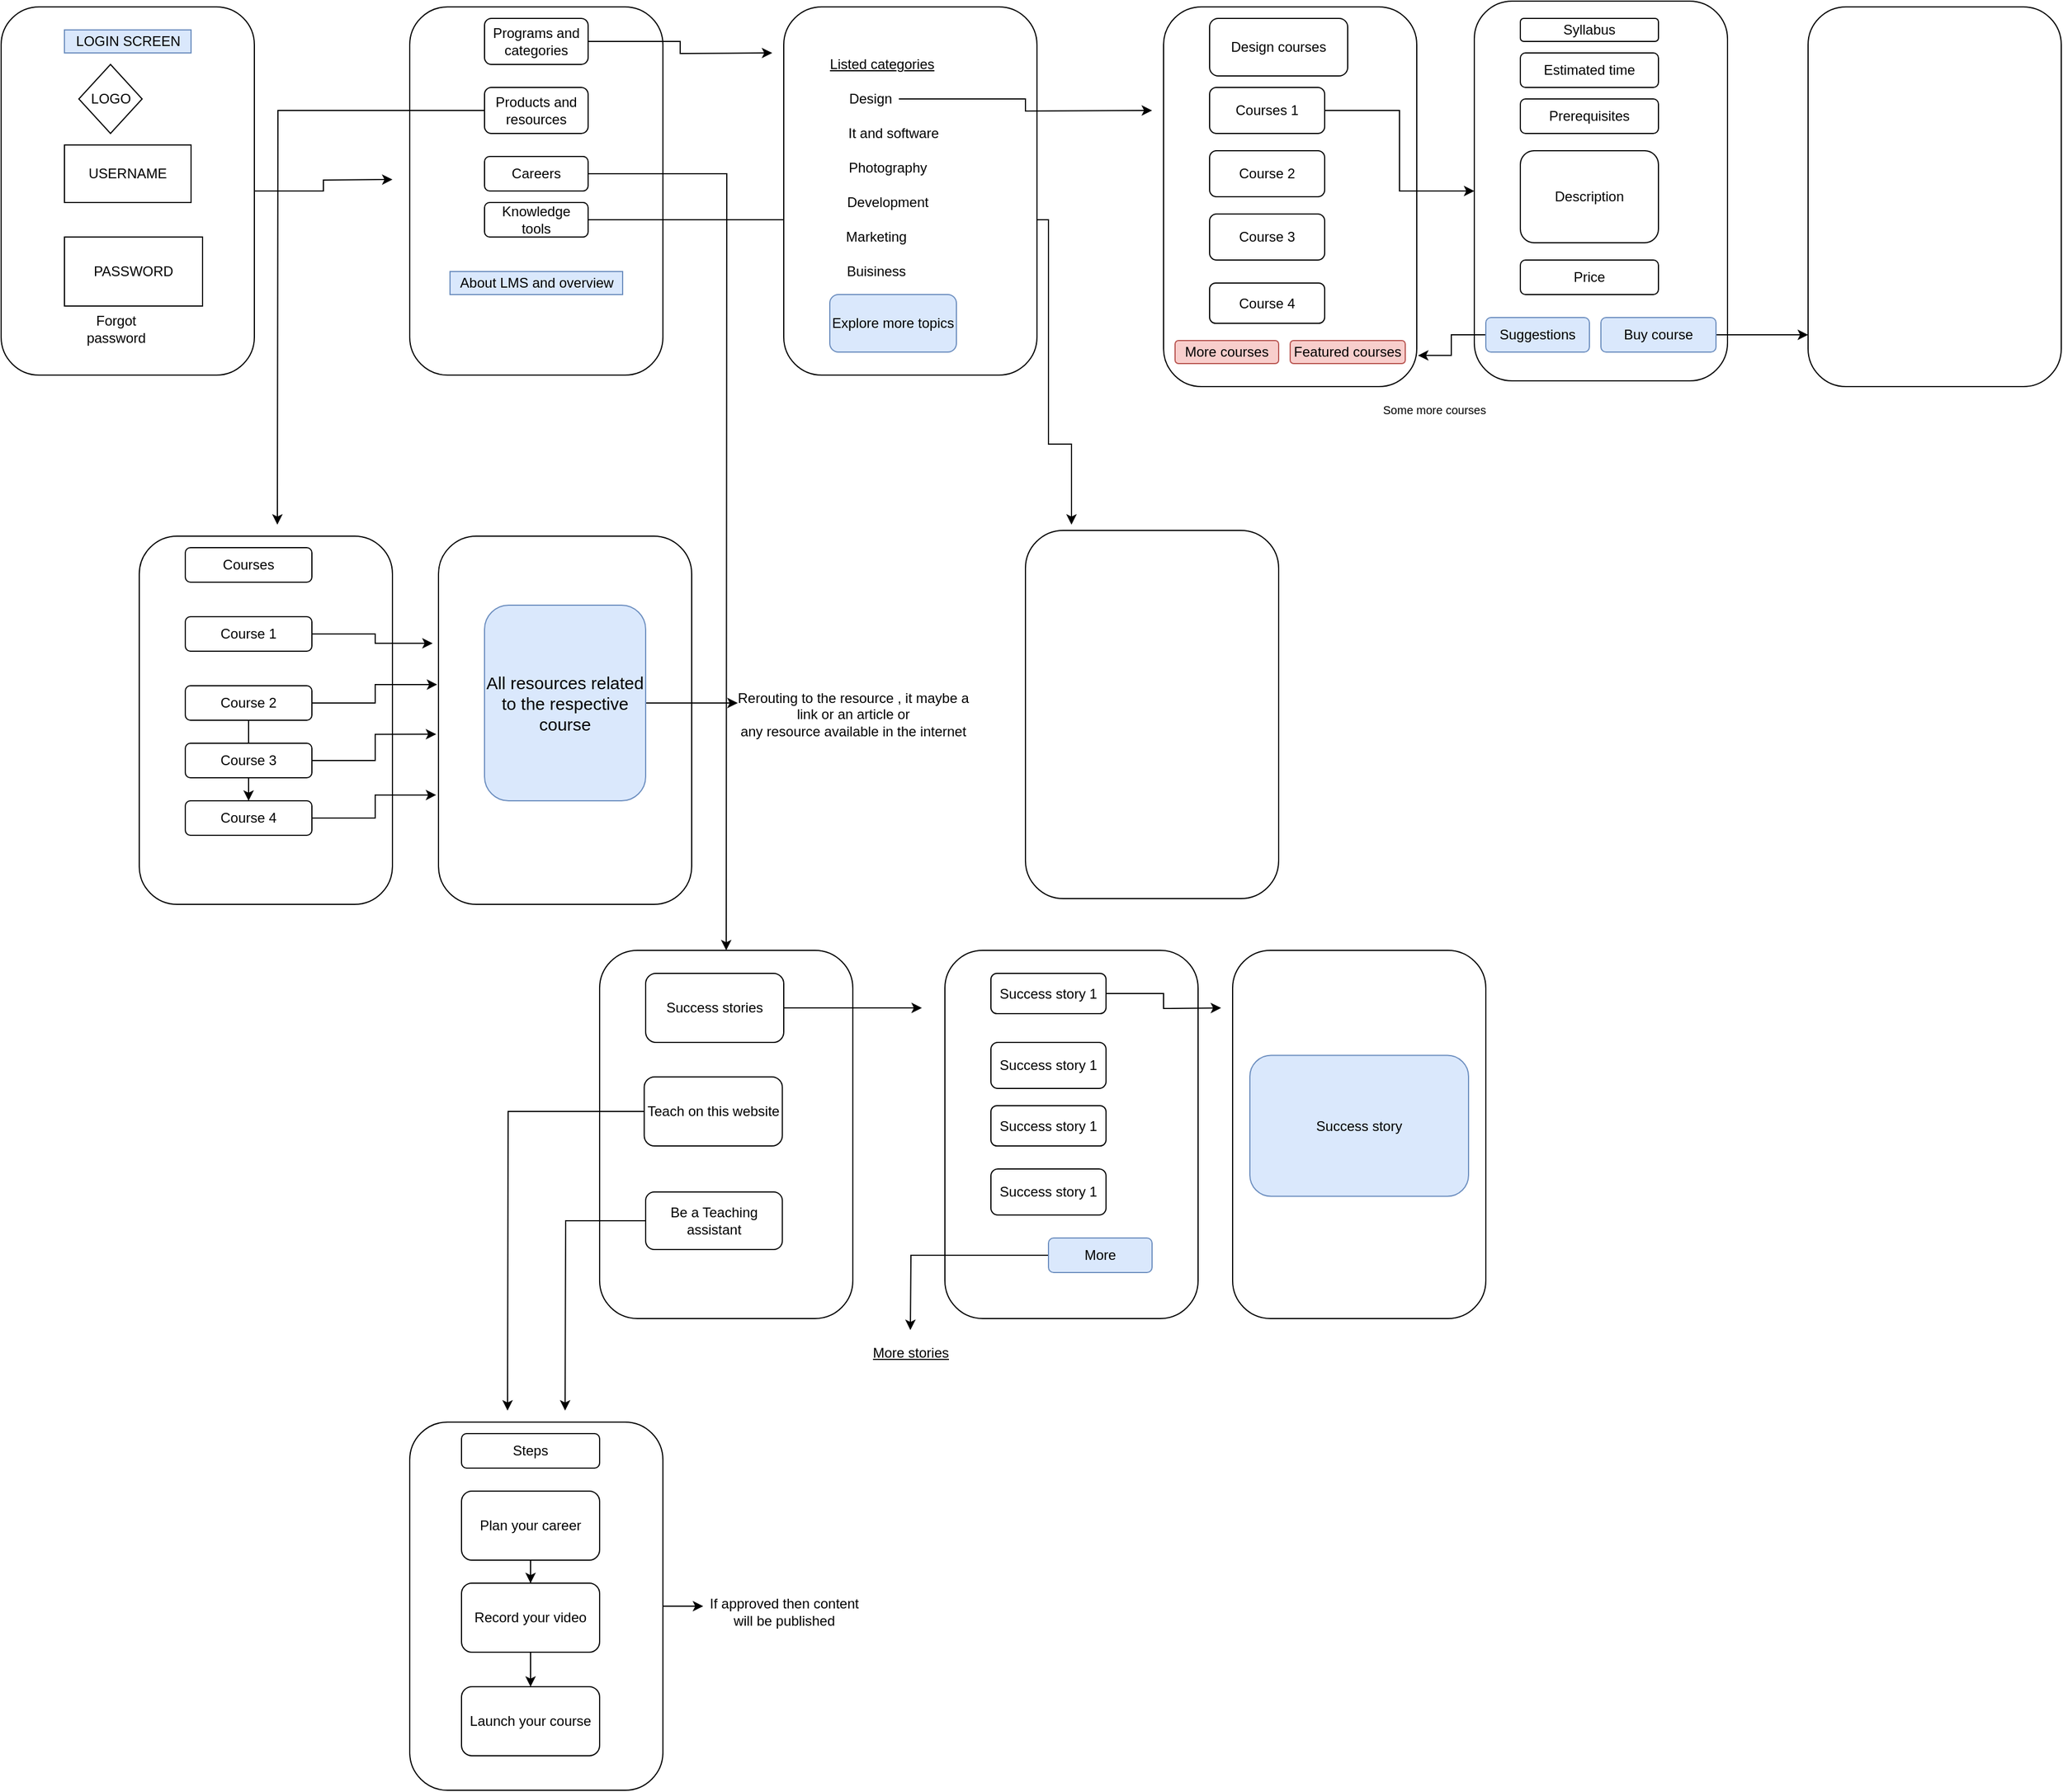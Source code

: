 <mxfile version="14.9.0" type="github" pages="2">
  <diagram id="VlTf07lFDyA_yYvmMkcF" name="Page-1">
    <mxGraphModel dx="1350" dy="748" grid="1" gridSize="10" guides="1" tooltips="1" connect="1" arrows="1" fold="1" page="1" pageScale="1" pageWidth="850" pageHeight="1100" math="0" shadow="0">
      <root>
        <mxCell id="0" />
        <mxCell id="1" parent="0" />
        <mxCell id="n2rtLvzGuDE1svgdu1uu-47" style="edgeStyle=orthogonalEdgeStyle;rounded=0;orthogonalLoop=1;jettySize=auto;html=1;" edge="1" parent="1" source="RYVmkAoyGklE7ptQfgUE-4">
          <mxGeometry relative="1" as="geometry">
            <mxPoint x="420" y="250" as="targetPoint" />
          </mxGeometry>
        </mxCell>
        <mxCell id="RYVmkAoyGklE7ptQfgUE-4" value="" style="rounded=1;whiteSpace=wrap;html=1;" vertex="1" parent="1">
          <mxGeometry x="80" y="100" width="220" height="320" as="geometry" />
        </mxCell>
        <mxCell id="RYVmkAoyGklE7ptQfgUE-7" value="LOGIN SCREEN" style="text;html=1;align=center;verticalAlign=middle;resizable=0;points=[];autosize=1;strokeColor=#6c8ebf;fillColor=#dae8fc;" vertex="1" parent="1">
          <mxGeometry x="135" y="120" width="110" height="20" as="geometry" />
        </mxCell>
        <mxCell id="RYVmkAoyGklE7ptQfgUE-9" value="LOGO" style="rhombus;whiteSpace=wrap;html=1;" vertex="1" parent="1">
          <mxGeometry x="147.5" y="150" width="55" height="60" as="geometry" />
        </mxCell>
        <mxCell id="RYVmkAoyGklE7ptQfgUE-10" value="USERNAME" style="whiteSpace=wrap;html=1;" vertex="1" parent="1">
          <mxGeometry x="135" y="220" width="110" height="50" as="geometry" />
        </mxCell>
        <mxCell id="RYVmkAoyGklE7ptQfgUE-11" value="PASSWORD" style="rounded=0;whiteSpace=wrap;html=1;" vertex="1" parent="1">
          <mxGeometry x="135" y="300" width="120" height="60" as="geometry" />
        </mxCell>
        <mxCell id="RYVmkAoyGklE7ptQfgUE-12" value="Forgot password" style="text;html=1;strokeColor=none;fillColor=none;align=center;verticalAlign=middle;whiteSpace=wrap;rounded=0;" vertex="1" parent="1">
          <mxGeometry x="160" y="370" width="40" height="20" as="geometry" />
        </mxCell>
        <mxCell id="RYVmkAoyGklE7ptQfgUE-13" value="" style="rounded=1;whiteSpace=wrap;html=1;" vertex="1" parent="1">
          <mxGeometry x="360" y="110" width="10" as="geometry" />
        </mxCell>
        <mxCell id="RYVmkAoyGklE7ptQfgUE-14" value="" style="rounded=1;whiteSpace=wrap;html=1;" vertex="1" parent="1">
          <mxGeometry x="370" y="120" width="10" as="geometry" />
        </mxCell>
        <mxCell id="RYVmkAoyGklE7ptQfgUE-15" value="" style="rounded=1;whiteSpace=wrap;html=1;" vertex="1" parent="1">
          <mxGeometry x="435" y="100" width="220" height="320" as="geometry" />
        </mxCell>
        <mxCell id="n2rtLvzGuDE1svgdu1uu-48" style="edgeStyle=orthogonalEdgeStyle;rounded=0;orthogonalLoop=1;jettySize=auto;html=1;" edge="1" parent="1" source="n2rtLvzGuDE1svgdu1uu-3">
          <mxGeometry relative="1" as="geometry">
            <mxPoint x="750" y="140" as="targetPoint" />
          </mxGeometry>
        </mxCell>
        <mxCell id="n2rtLvzGuDE1svgdu1uu-3" value="Programs and categories" style="rounded=1;whiteSpace=wrap;html=1;" vertex="1" parent="1">
          <mxGeometry x="500" y="110" width="90" height="40" as="geometry" />
        </mxCell>
        <mxCell id="n2rtLvzGuDE1svgdu1uu-49" style="edgeStyle=orthogonalEdgeStyle;rounded=0;orthogonalLoop=1;jettySize=auto;html=1;" edge="1" parent="1" source="n2rtLvzGuDE1svgdu1uu-4">
          <mxGeometry relative="1" as="geometry">
            <mxPoint x="320" y="550" as="targetPoint" />
          </mxGeometry>
        </mxCell>
        <mxCell id="n2rtLvzGuDE1svgdu1uu-4" value="Products and resources" style="rounded=1;whiteSpace=wrap;html=1;" vertex="1" parent="1">
          <mxGeometry x="500" y="170" width="90" height="40" as="geometry" />
        </mxCell>
        <mxCell id="n2rtLvzGuDE1svgdu1uu-67" style="edgeStyle=orthogonalEdgeStyle;rounded=0;orthogonalLoop=1;jettySize=auto;html=1;" edge="1" parent="1" source="n2rtLvzGuDE1svgdu1uu-5">
          <mxGeometry relative="1" as="geometry">
            <mxPoint x="710" y="920" as="targetPoint" />
          </mxGeometry>
        </mxCell>
        <mxCell id="n2rtLvzGuDE1svgdu1uu-5" value="Careers" style="rounded=1;whiteSpace=wrap;html=1;" vertex="1" parent="1">
          <mxGeometry x="500" y="230" width="90" height="30" as="geometry" />
        </mxCell>
        <mxCell id="n2rtLvzGuDE1svgdu1uu-108" style="edgeStyle=orthogonalEdgeStyle;rounded=0;orthogonalLoop=1;jettySize=auto;html=1;" edge="1" parent="1" source="n2rtLvzGuDE1svgdu1uu-6">
          <mxGeometry relative="1" as="geometry">
            <mxPoint x="1010" y="550" as="targetPoint" />
            <Array as="points">
              <mxPoint x="990" y="285" />
              <mxPoint x="990" y="480" />
            </Array>
          </mxGeometry>
        </mxCell>
        <mxCell id="n2rtLvzGuDE1svgdu1uu-6" value="Knowledge tools" style="rounded=1;whiteSpace=wrap;html=1;" vertex="1" parent="1">
          <mxGeometry x="500" y="270" width="90" height="30" as="geometry" />
        </mxCell>
        <mxCell id="n2rtLvzGuDE1svgdu1uu-8" value="About LMS and overview" style="text;html=1;align=center;verticalAlign=middle;resizable=0;points=[];autosize=1;strokeColor=#6c8ebf;fillColor=#dae8fc;" vertex="1" parent="1">
          <mxGeometry x="470" y="330" width="150" height="20" as="geometry" />
        </mxCell>
        <mxCell id="n2rtLvzGuDE1svgdu1uu-10" value="" style="rounded=1;whiteSpace=wrap;html=1;" vertex="1" parent="1">
          <mxGeometry x="760" y="100" width="220" height="320" as="geometry" />
        </mxCell>
        <mxCell id="n2rtLvzGuDE1svgdu1uu-11" value="&lt;u&gt;Listed categories&lt;/u&gt;" style="text;html=1;align=center;verticalAlign=middle;resizable=0;points=[];autosize=1;strokeColor=none;" vertex="1" parent="1">
          <mxGeometry x="790" y="140" width="110" height="20" as="geometry" />
        </mxCell>
        <mxCell id="n2rtLvzGuDE1svgdu1uu-23" style="edgeStyle=orthogonalEdgeStyle;rounded=0;orthogonalLoop=1;jettySize=auto;html=1;" edge="1" parent="1" source="n2rtLvzGuDE1svgdu1uu-12">
          <mxGeometry relative="1" as="geometry">
            <mxPoint x="1080" y="190" as="targetPoint" />
          </mxGeometry>
        </mxCell>
        <mxCell id="n2rtLvzGuDE1svgdu1uu-12" value="Design" style="text;html=1;align=center;verticalAlign=middle;resizable=0;points=[];autosize=1;strokeColor=none;" vertex="1" parent="1">
          <mxGeometry x="810" y="170" width="50" height="20" as="geometry" />
        </mxCell>
        <mxCell id="n2rtLvzGuDE1svgdu1uu-14" value="It and software" style="text;html=1;align=center;verticalAlign=middle;resizable=0;points=[];autosize=1;strokeColor=none;" vertex="1" parent="1">
          <mxGeometry x="810" y="200" width="90" height="20" as="geometry" />
        </mxCell>
        <mxCell id="n2rtLvzGuDE1svgdu1uu-15" value="Marketing" style="text;html=1;align=center;verticalAlign=middle;resizable=0;points=[];autosize=1;strokeColor=none;" vertex="1" parent="1">
          <mxGeometry x="805" y="290" width="70" height="20" as="geometry" />
        </mxCell>
        <mxCell id="n2rtLvzGuDE1svgdu1uu-16" value="Development" style="text;html=1;align=center;verticalAlign=middle;resizable=0;points=[];autosize=1;strokeColor=none;" vertex="1" parent="1">
          <mxGeometry x="805" y="260" width="90" height="20" as="geometry" />
        </mxCell>
        <mxCell id="n2rtLvzGuDE1svgdu1uu-17" value="Buisiness" style="text;html=1;align=center;verticalAlign=middle;resizable=0;points=[];autosize=1;strokeColor=none;" vertex="1" parent="1">
          <mxGeometry x="805" y="320" width="70" height="20" as="geometry" />
        </mxCell>
        <mxCell id="n2rtLvzGuDE1svgdu1uu-18" value="Photography" style="text;html=1;align=center;verticalAlign=middle;resizable=0;points=[];autosize=1;strokeColor=none;" vertex="1" parent="1">
          <mxGeometry x="810" y="230" width="80" height="20" as="geometry" />
        </mxCell>
        <mxCell id="n2rtLvzGuDE1svgdu1uu-21" value="Explore more topics" style="rounded=1;whiteSpace=wrap;html=1;fillColor=#dae8fc;strokeColor=#6c8ebf;" vertex="1" parent="1">
          <mxGeometry x="800" y="350" width="110" height="50" as="geometry" />
        </mxCell>
        <mxCell id="n2rtLvzGuDE1svgdu1uu-22" value="" style="rounded=1;whiteSpace=wrap;html=1;" vertex="1" parent="1">
          <mxGeometry x="1090" y="100" width="220" height="330" as="geometry" />
        </mxCell>
        <mxCell id="n2rtLvzGuDE1svgdu1uu-24" value="Design courses" style="rounded=1;whiteSpace=wrap;html=1;" vertex="1" parent="1">
          <mxGeometry x="1130" y="110" width="120" height="50" as="geometry" />
        </mxCell>
        <mxCell id="n2rtLvzGuDE1svgdu1uu-32" style="edgeStyle=orthogonalEdgeStyle;rounded=0;orthogonalLoop=1;jettySize=auto;html=1;" edge="1" parent="1" source="n2rtLvzGuDE1svgdu1uu-25" target="n2rtLvzGuDE1svgdu1uu-33">
          <mxGeometry relative="1" as="geometry">
            <mxPoint x="1360" y="190" as="targetPoint" />
          </mxGeometry>
        </mxCell>
        <mxCell id="n2rtLvzGuDE1svgdu1uu-25" value="Courses 1" style="rounded=1;whiteSpace=wrap;html=1;" vertex="1" parent="1">
          <mxGeometry x="1130" y="170" width="100" height="40" as="geometry" />
        </mxCell>
        <mxCell id="n2rtLvzGuDE1svgdu1uu-26" value="Course 2" style="rounded=1;whiteSpace=wrap;html=1;" vertex="1" parent="1">
          <mxGeometry x="1130" y="225" width="100" height="40" as="geometry" />
        </mxCell>
        <mxCell id="n2rtLvzGuDE1svgdu1uu-27" value="Course 3" style="rounded=1;whiteSpace=wrap;html=1;" vertex="1" parent="1">
          <mxGeometry x="1130" y="280" width="100" height="40" as="geometry" />
        </mxCell>
        <mxCell id="n2rtLvzGuDE1svgdu1uu-28" value="Course 4" style="rounded=1;whiteSpace=wrap;html=1;" vertex="1" parent="1">
          <mxGeometry x="1130" y="340" width="100" height="35" as="geometry" />
        </mxCell>
        <mxCell id="n2rtLvzGuDE1svgdu1uu-29" value="More courses" style="rounded=1;whiteSpace=wrap;html=1;fillColor=#f8cecc;strokeColor=#b85450;" vertex="1" parent="1">
          <mxGeometry x="1100" y="390" width="90" height="20" as="geometry" />
        </mxCell>
        <mxCell id="n2rtLvzGuDE1svgdu1uu-30" value="Featured courses" style="rounded=1;whiteSpace=wrap;html=1;fillColor=#f8cecc;strokeColor=#b85450;" vertex="1" parent="1">
          <mxGeometry x="1200" y="390" width="100" height="20" as="geometry" />
        </mxCell>
        <mxCell id="n2rtLvzGuDE1svgdu1uu-33" value="" style="rounded=1;whiteSpace=wrap;html=1;" vertex="1" parent="1">
          <mxGeometry x="1360" y="95" width="220" height="330" as="geometry" />
        </mxCell>
        <mxCell id="n2rtLvzGuDE1svgdu1uu-35" value="Syllabus" style="rounded=1;whiteSpace=wrap;html=1;" vertex="1" parent="1">
          <mxGeometry x="1400" y="110" width="120" height="20" as="geometry" />
        </mxCell>
        <mxCell id="n2rtLvzGuDE1svgdu1uu-36" value="Estimated time" style="rounded=1;whiteSpace=wrap;html=1;" vertex="1" parent="1">
          <mxGeometry x="1400" y="140" width="120" height="30" as="geometry" />
        </mxCell>
        <mxCell id="n2rtLvzGuDE1svgdu1uu-37" value="Prerequisites" style="rounded=1;whiteSpace=wrap;html=1;" vertex="1" parent="1">
          <mxGeometry x="1400" y="180" width="120" height="30" as="geometry" />
        </mxCell>
        <mxCell id="n2rtLvzGuDE1svgdu1uu-38" value="Description" style="rounded=1;whiteSpace=wrap;html=1;" vertex="1" parent="1">
          <mxGeometry x="1400" y="225" width="120" height="80" as="geometry" />
        </mxCell>
        <mxCell id="n2rtLvzGuDE1svgdu1uu-39" value="Price" style="rounded=1;whiteSpace=wrap;html=1;" vertex="1" parent="1">
          <mxGeometry x="1400" y="320" width="120" height="30" as="geometry" />
        </mxCell>
        <mxCell id="n2rtLvzGuDE1svgdu1uu-45" style="edgeStyle=orthogonalEdgeStyle;rounded=0;orthogonalLoop=1;jettySize=auto;html=1;" edge="1" parent="1" source="n2rtLvzGuDE1svgdu1uu-41">
          <mxGeometry relative="1" as="geometry">
            <mxPoint x="1650" y="385" as="targetPoint" />
          </mxGeometry>
        </mxCell>
        <mxCell id="n2rtLvzGuDE1svgdu1uu-41" value="Buy course" style="rounded=1;whiteSpace=wrap;html=1;fillColor=#dae8fc;strokeColor=#6c8ebf;" vertex="1" parent="1">
          <mxGeometry x="1470" y="370" width="100" height="30" as="geometry" />
        </mxCell>
        <mxCell id="n2rtLvzGuDE1svgdu1uu-43" style="edgeStyle=orthogonalEdgeStyle;rounded=0;orthogonalLoop=1;jettySize=auto;html=1;entryX=1.005;entryY=0.918;entryDx=0;entryDy=0;entryPerimeter=0;" edge="1" parent="1" source="n2rtLvzGuDE1svgdu1uu-42" target="n2rtLvzGuDE1svgdu1uu-22">
          <mxGeometry relative="1" as="geometry">
            <mxPoint x="1320" y="400" as="targetPoint" />
          </mxGeometry>
        </mxCell>
        <mxCell id="n2rtLvzGuDE1svgdu1uu-42" value="Suggestions" style="rounded=1;whiteSpace=wrap;html=1;fillColor=#dae8fc;strokeColor=#6c8ebf;" vertex="1" parent="1">
          <mxGeometry x="1370" y="370" width="90" height="30" as="geometry" />
        </mxCell>
        <mxCell id="n2rtLvzGuDE1svgdu1uu-44" value="&lt;font style=&quot;font-size: 10px&quot;&gt;Some more courses&lt;/font&gt;" style="text;html=1;align=center;verticalAlign=middle;resizable=0;points=[];autosize=1;strokeColor=none;" vertex="1" parent="1">
          <mxGeometry x="1270" y="440" width="110" height="20" as="geometry" />
        </mxCell>
        <mxCell id="n2rtLvzGuDE1svgdu1uu-46" value="" style="rounded=1;whiteSpace=wrap;html=1;" vertex="1" parent="1">
          <mxGeometry x="1650" y="100" width="220" height="330" as="geometry" />
        </mxCell>
        <mxCell id="n2rtLvzGuDE1svgdu1uu-50" value="" style="rounded=1;whiteSpace=wrap;html=1;" vertex="1" parent="1">
          <mxGeometry x="200" y="560" width="220" height="320" as="geometry" />
        </mxCell>
        <mxCell id="n2rtLvzGuDE1svgdu1uu-52" value="Courses" style="rounded=1;whiteSpace=wrap;html=1;" vertex="1" parent="1">
          <mxGeometry x="240" y="570" width="110" height="30" as="geometry" />
        </mxCell>
        <mxCell id="n2rtLvzGuDE1svgdu1uu-57" style="edgeStyle=orthogonalEdgeStyle;rounded=0;orthogonalLoop=1;jettySize=auto;html=1;entryX=-0.023;entryY=0.291;entryDx=0;entryDy=0;entryPerimeter=0;" edge="1" parent="1" source="n2rtLvzGuDE1svgdu1uu-53" target="n2rtLvzGuDE1svgdu1uu-58">
          <mxGeometry relative="1" as="geometry">
            <mxPoint x="440" y="650" as="targetPoint" />
          </mxGeometry>
        </mxCell>
        <mxCell id="n2rtLvzGuDE1svgdu1uu-53" value="Course 1" style="rounded=1;whiteSpace=wrap;html=1;" vertex="1" parent="1">
          <mxGeometry x="240" y="630" width="110" height="30" as="geometry" />
        </mxCell>
        <mxCell id="n2rtLvzGuDE1svgdu1uu-62" style="edgeStyle=orthogonalEdgeStyle;rounded=0;orthogonalLoop=1;jettySize=auto;html=1;entryX=-0.005;entryY=0.403;entryDx=0;entryDy=0;entryPerimeter=0;" edge="1" parent="1" source="n2rtLvzGuDE1svgdu1uu-54" target="n2rtLvzGuDE1svgdu1uu-58">
          <mxGeometry relative="1" as="geometry">
            <mxPoint x="450" y="685" as="targetPoint" />
          </mxGeometry>
        </mxCell>
        <mxCell id="n2rtLvzGuDE1svgdu1uu-66" value="" style="edgeStyle=orthogonalEdgeStyle;rounded=0;orthogonalLoop=1;jettySize=auto;html=1;" edge="1" parent="1" source="n2rtLvzGuDE1svgdu1uu-54" target="n2rtLvzGuDE1svgdu1uu-56">
          <mxGeometry relative="1" as="geometry" />
        </mxCell>
        <mxCell id="n2rtLvzGuDE1svgdu1uu-54" value="Course 2" style="rounded=1;whiteSpace=wrap;html=1;" vertex="1" parent="1">
          <mxGeometry x="240" y="690" width="110" height="30" as="geometry" />
        </mxCell>
        <mxCell id="n2rtLvzGuDE1svgdu1uu-63" style="edgeStyle=orthogonalEdgeStyle;rounded=0;orthogonalLoop=1;jettySize=auto;html=1;entryX=-0.009;entryY=0.538;entryDx=0;entryDy=0;entryPerimeter=0;" edge="1" parent="1" source="n2rtLvzGuDE1svgdu1uu-55" target="n2rtLvzGuDE1svgdu1uu-58">
          <mxGeometry relative="1" as="geometry">
            <mxPoint x="450" y="730" as="targetPoint" />
          </mxGeometry>
        </mxCell>
        <mxCell id="n2rtLvzGuDE1svgdu1uu-55" value="Course 3" style="rounded=1;whiteSpace=wrap;html=1;" vertex="1" parent="1">
          <mxGeometry x="240" y="740" width="110" height="30" as="geometry" />
        </mxCell>
        <mxCell id="n2rtLvzGuDE1svgdu1uu-64" style="edgeStyle=orthogonalEdgeStyle;rounded=0;orthogonalLoop=1;jettySize=auto;html=1;entryX=-0.009;entryY=0.703;entryDx=0;entryDy=0;entryPerimeter=0;" edge="1" parent="1" source="n2rtLvzGuDE1svgdu1uu-56" target="n2rtLvzGuDE1svgdu1uu-58">
          <mxGeometry relative="1" as="geometry">
            <mxPoint x="450" y="780" as="targetPoint" />
          </mxGeometry>
        </mxCell>
        <mxCell id="n2rtLvzGuDE1svgdu1uu-56" value="Course 4" style="rounded=1;whiteSpace=wrap;html=1;" vertex="1" parent="1">
          <mxGeometry x="240" y="790" width="110" height="30" as="geometry" />
        </mxCell>
        <mxCell id="n2rtLvzGuDE1svgdu1uu-58" value="" style="rounded=1;whiteSpace=wrap;html=1;" vertex="1" parent="1">
          <mxGeometry x="460" y="560" width="220" height="320" as="geometry" />
        </mxCell>
        <mxCell id="n2rtLvzGuDE1svgdu1uu-60" style="edgeStyle=orthogonalEdgeStyle;rounded=0;orthogonalLoop=1;jettySize=auto;html=1;" edge="1" parent="1" source="n2rtLvzGuDE1svgdu1uu-59">
          <mxGeometry relative="1" as="geometry">
            <mxPoint x="720" y="705" as="targetPoint" />
          </mxGeometry>
        </mxCell>
        <mxCell id="n2rtLvzGuDE1svgdu1uu-59" value="&lt;font style=&quot;font-size: 15px&quot;&gt;All resources related to the respective course&lt;/font&gt;" style="rounded=1;whiteSpace=wrap;html=1;fillColor=#dae8fc;strokeColor=#6c8ebf;" vertex="1" parent="1">
          <mxGeometry x="500" y="620" width="140" height="170" as="geometry" />
        </mxCell>
        <mxCell id="n2rtLvzGuDE1svgdu1uu-61" value="&lt;div&gt;Rerouting to the resource , it maybe a &lt;br&gt;&lt;/div&gt;&lt;div&gt;link or an article or &lt;br&gt;&lt;/div&gt;&lt;div&gt;any resource available in the internet&lt;/div&gt;" style="text;html=1;align=center;verticalAlign=middle;resizable=0;points=[];autosize=1;strokeColor=none;" vertex="1" parent="1">
          <mxGeometry x="710" y="690" width="220" height="50" as="geometry" />
        </mxCell>
        <mxCell id="n2rtLvzGuDE1svgdu1uu-75" value="" style="rounded=1;whiteSpace=wrap;html=1;" vertex="1" parent="1">
          <mxGeometry x="600" y="920" width="220" height="320" as="geometry" />
        </mxCell>
        <mxCell id="n2rtLvzGuDE1svgdu1uu-80" style="edgeStyle=orthogonalEdgeStyle;rounded=0;orthogonalLoop=1;jettySize=auto;html=1;" edge="1" parent="1" source="n2rtLvzGuDE1svgdu1uu-77">
          <mxGeometry relative="1" as="geometry">
            <mxPoint x="880" y="970" as="targetPoint" />
          </mxGeometry>
        </mxCell>
        <mxCell id="n2rtLvzGuDE1svgdu1uu-77" value="Success stories" style="rounded=1;whiteSpace=wrap;html=1;" vertex="1" parent="1">
          <mxGeometry x="640" y="940" width="120" height="60" as="geometry" />
        </mxCell>
        <mxCell id="n2rtLvzGuDE1svgdu1uu-92" style="edgeStyle=orthogonalEdgeStyle;rounded=0;orthogonalLoop=1;jettySize=auto;html=1;" edge="1" parent="1" source="n2rtLvzGuDE1svgdu1uu-78">
          <mxGeometry relative="1" as="geometry">
            <mxPoint x="520" y="1320" as="targetPoint" />
          </mxGeometry>
        </mxCell>
        <mxCell id="n2rtLvzGuDE1svgdu1uu-78" value="Teach on this website" style="rounded=1;whiteSpace=wrap;html=1;" vertex="1" parent="1">
          <mxGeometry x="638.75" y="1030" width="120" height="60" as="geometry" />
        </mxCell>
        <mxCell id="n2rtLvzGuDE1svgdu1uu-105" style="edgeStyle=orthogonalEdgeStyle;rounded=0;orthogonalLoop=1;jettySize=auto;html=1;" edge="1" parent="1" source="n2rtLvzGuDE1svgdu1uu-79">
          <mxGeometry relative="1" as="geometry">
            <mxPoint x="570" y="1320" as="targetPoint" />
          </mxGeometry>
        </mxCell>
        <mxCell id="n2rtLvzGuDE1svgdu1uu-79" value="Be a Teaching assistant" style="rounded=1;whiteSpace=wrap;html=1;" vertex="1" parent="1">
          <mxGeometry x="640" y="1130" width="118.75" height="50" as="geometry" />
        </mxCell>
        <mxCell id="n2rtLvzGuDE1svgdu1uu-81" value="" style="rounded=1;whiteSpace=wrap;html=1;" vertex="1" parent="1">
          <mxGeometry x="900" y="920" width="220" height="320" as="geometry" />
        </mxCell>
        <mxCell id="n2rtLvzGuDE1svgdu1uu-87" style="edgeStyle=orthogonalEdgeStyle;rounded=0;orthogonalLoop=1;jettySize=auto;html=1;" edge="1" parent="1" source="n2rtLvzGuDE1svgdu1uu-82">
          <mxGeometry relative="1" as="geometry">
            <mxPoint x="1140" y="970" as="targetPoint" />
          </mxGeometry>
        </mxCell>
        <mxCell id="n2rtLvzGuDE1svgdu1uu-82" value="Success story 1" style="rounded=1;whiteSpace=wrap;html=1;" vertex="1" parent="1">
          <mxGeometry x="940" y="940" width="100" height="35" as="geometry" />
        </mxCell>
        <mxCell id="n2rtLvzGuDE1svgdu1uu-83" value="Success story 1" style="rounded=1;whiteSpace=wrap;html=1;" vertex="1" parent="1">
          <mxGeometry x="940" y="1000" width="100" height="40" as="geometry" />
        </mxCell>
        <mxCell id="n2rtLvzGuDE1svgdu1uu-84" value="Success story 1" style="rounded=1;whiteSpace=wrap;html=1;" vertex="1" parent="1">
          <mxGeometry x="940" y="1055" width="100" height="35" as="geometry" />
        </mxCell>
        <mxCell id="n2rtLvzGuDE1svgdu1uu-85" value="Success story 1" style="rounded=1;whiteSpace=wrap;html=1;" vertex="1" parent="1">
          <mxGeometry x="940" y="1110" width="100" height="40" as="geometry" />
        </mxCell>
        <mxCell id="n2rtLvzGuDE1svgdu1uu-90" style="edgeStyle=orthogonalEdgeStyle;rounded=0;orthogonalLoop=1;jettySize=auto;html=1;" edge="1" parent="1" source="n2rtLvzGuDE1svgdu1uu-86">
          <mxGeometry relative="1" as="geometry">
            <mxPoint x="870" y="1250" as="targetPoint" />
          </mxGeometry>
        </mxCell>
        <mxCell id="n2rtLvzGuDE1svgdu1uu-86" value="More" style="rounded=1;whiteSpace=wrap;html=1;fillColor=#dae8fc;strokeColor=#6c8ebf;" vertex="1" parent="1">
          <mxGeometry x="990" y="1170" width="90" height="30" as="geometry" />
        </mxCell>
        <mxCell id="n2rtLvzGuDE1svgdu1uu-88" value="" style="rounded=1;whiteSpace=wrap;html=1;" vertex="1" parent="1">
          <mxGeometry x="1150" y="920" width="220" height="320" as="geometry" />
        </mxCell>
        <mxCell id="n2rtLvzGuDE1svgdu1uu-89" value="Success story" style="rounded=1;whiteSpace=wrap;html=1;fillColor=#dae8fc;strokeColor=#6c8ebf;" vertex="1" parent="1">
          <mxGeometry x="1165" y="1011.25" width="190" height="122.5" as="geometry" />
        </mxCell>
        <mxCell id="n2rtLvzGuDE1svgdu1uu-91" value="&lt;u&gt;More stories&lt;/u&gt;" style="text;html=1;align=center;verticalAlign=middle;resizable=0;points=[];autosize=1;strokeColor=none;" vertex="1" parent="1">
          <mxGeometry x="830" y="1260" width="80" height="20" as="geometry" />
        </mxCell>
        <mxCell id="n2rtLvzGuDE1svgdu1uu-99" style="edgeStyle=orthogonalEdgeStyle;rounded=0;orthogonalLoop=1;jettySize=auto;html=1;" edge="1" parent="1" source="n2rtLvzGuDE1svgdu1uu-93">
          <mxGeometry relative="1" as="geometry">
            <mxPoint x="690" y="1490" as="targetPoint" />
          </mxGeometry>
        </mxCell>
        <mxCell id="n2rtLvzGuDE1svgdu1uu-93" value="" style="rounded=1;whiteSpace=wrap;html=1;" vertex="1" parent="1">
          <mxGeometry x="435" y="1330" width="220" height="320" as="geometry" />
        </mxCell>
        <mxCell id="n2rtLvzGuDE1svgdu1uu-104" style="edgeStyle=orthogonalEdgeStyle;rounded=0;orthogonalLoop=1;jettySize=auto;html=1;entryX=0.5;entryY=0;entryDx=0;entryDy=0;" edge="1" parent="1" source="n2rtLvzGuDE1svgdu1uu-94" target="n2rtLvzGuDE1svgdu1uu-95">
          <mxGeometry relative="1" as="geometry" />
        </mxCell>
        <mxCell id="n2rtLvzGuDE1svgdu1uu-94" value="Plan your career" style="rounded=1;whiteSpace=wrap;html=1;" vertex="1" parent="1">
          <mxGeometry x="480" y="1390" width="120" height="60" as="geometry" />
        </mxCell>
        <mxCell id="n2rtLvzGuDE1svgdu1uu-103" style="edgeStyle=orthogonalEdgeStyle;rounded=0;orthogonalLoop=1;jettySize=auto;html=1;entryX=0.5;entryY=0;entryDx=0;entryDy=0;" edge="1" parent="1" source="n2rtLvzGuDE1svgdu1uu-95" target="n2rtLvzGuDE1svgdu1uu-97">
          <mxGeometry relative="1" as="geometry" />
        </mxCell>
        <mxCell id="n2rtLvzGuDE1svgdu1uu-95" value="Record your video" style="rounded=1;whiteSpace=wrap;html=1;" vertex="1" parent="1">
          <mxGeometry x="480" y="1470" width="120" height="60" as="geometry" />
        </mxCell>
        <mxCell id="n2rtLvzGuDE1svgdu1uu-97" value="Launch your course" style="rounded=1;whiteSpace=wrap;html=1;" vertex="1" parent="1">
          <mxGeometry x="480" y="1560" width="120" height="60" as="geometry" />
        </mxCell>
        <mxCell id="n2rtLvzGuDE1svgdu1uu-100" value="&lt;div&gt;If approved then content &lt;br&gt;&lt;/div&gt;&lt;div&gt;will be published&lt;br&gt;&lt;/div&gt;" style="text;html=1;align=center;verticalAlign=middle;resizable=0;points=[];autosize=1;strokeColor=none;" vertex="1" parent="1">
          <mxGeometry x="690" y="1480" width="140" height="30" as="geometry" />
        </mxCell>
        <mxCell id="n2rtLvzGuDE1svgdu1uu-101" value="Steps" style="rounded=1;whiteSpace=wrap;html=1;" vertex="1" parent="1">
          <mxGeometry x="480" y="1340" width="120" height="30" as="geometry" />
        </mxCell>
        <mxCell id="n2rtLvzGuDE1svgdu1uu-111" value="" style="rounded=1;whiteSpace=wrap;html=1;" vertex="1" parent="1">
          <mxGeometry x="970" y="555" width="220" height="320" as="geometry" />
        </mxCell>
      </root>
    </mxGraphModel>
  </diagram>
  <diagram id="N5t4msJsc05awtExlT8g" name="Page-2">
    <mxGraphModel dx="1350" dy="748" grid="1" gridSize="10" guides="1" tooltips="1" connect="1" arrows="1" fold="1" page="1" pageScale="1" pageWidth="850" pageHeight="1100" math="0" shadow="0">
      <root>
        <mxCell id="dQVfELoNjYOoGzd9PWFm-0" />
        <mxCell id="dQVfELoNjYOoGzd9PWFm-1" parent="dQVfELoNjYOoGzd9PWFm-0" />
      </root>
    </mxGraphModel>
  </diagram>
</mxfile>
